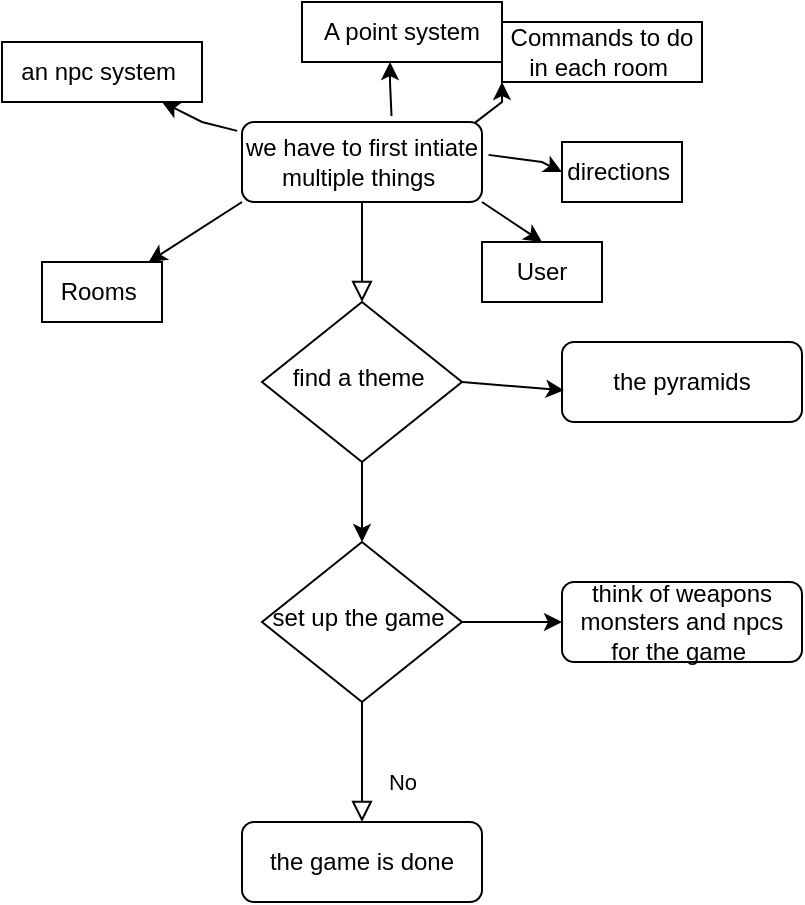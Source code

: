 <mxfile version="21.2.1" type="github">
  <diagram id="C5RBs43oDa-KdzZeNtuy" name="Page-1">
    <mxGraphModel dx="1434" dy="796" grid="1" gridSize="10" guides="1" tooltips="1" connect="1" arrows="1" fold="1" page="1" pageScale="1" pageWidth="827" pageHeight="1169" math="0" shadow="0">
      <root>
        <mxCell id="WIyWlLk6GJQsqaUBKTNV-0" />
        <mxCell id="WIyWlLk6GJQsqaUBKTNV-1" parent="WIyWlLk6GJQsqaUBKTNV-0" />
        <mxCell id="FI132T4T9eKxhuGSnaW4-11" value="" style="rounded=0;html=1;jettySize=auto;orthogonalLoop=1;fontSize=11;endArrow=block;endFill=0;endSize=8;strokeWidth=1;shadow=0;labelBackgroundColor=none;edgeStyle=orthogonalEdgeStyle;" edge="1" parent="WIyWlLk6GJQsqaUBKTNV-1" source="FI132T4T9eKxhuGSnaW4-12" target="FI132T4T9eKxhuGSnaW4-13">
          <mxGeometry relative="1" as="geometry" />
        </mxCell>
        <mxCell id="FI132T4T9eKxhuGSnaW4-12" value="we have to first intiate multiple things&amp;nbsp;" style="rounded=1;whiteSpace=wrap;html=1;fontSize=12;glass=0;strokeWidth=1;shadow=0;" vertex="1" parent="WIyWlLk6GJQsqaUBKTNV-1">
          <mxGeometry x="160" y="80" width="120" height="40" as="geometry" />
        </mxCell>
        <mxCell id="FI132T4T9eKxhuGSnaW4-13" value="find a theme&amp;nbsp;" style="rhombus;whiteSpace=wrap;html=1;shadow=0;fontFamily=Helvetica;fontSize=12;align=center;strokeWidth=1;spacing=6;spacingTop=-4;" vertex="1" parent="WIyWlLk6GJQsqaUBKTNV-1">
          <mxGeometry x="170" y="170" width="100" height="80" as="geometry" />
        </mxCell>
        <mxCell id="FI132T4T9eKxhuGSnaW4-14" value="the pyramids" style="rounded=1;whiteSpace=wrap;html=1;fontSize=12;glass=0;strokeWidth=1;shadow=0;" vertex="1" parent="WIyWlLk6GJQsqaUBKTNV-1">
          <mxGeometry x="320" y="190" width="120" height="40" as="geometry" />
        </mxCell>
        <mxCell id="FI132T4T9eKxhuGSnaW4-15" value="No" style="rounded=0;html=1;jettySize=auto;orthogonalLoop=1;fontSize=11;endArrow=block;endFill=0;endSize=8;strokeWidth=1;shadow=0;labelBackgroundColor=none;edgeStyle=orthogonalEdgeStyle;" edge="1" parent="WIyWlLk6GJQsqaUBKTNV-1" source="FI132T4T9eKxhuGSnaW4-16" target="FI132T4T9eKxhuGSnaW4-17">
          <mxGeometry x="0.333" y="20" relative="1" as="geometry">
            <mxPoint as="offset" />
          </mxGeometry>
        </mxCell>
        <mxCell id="FI132T4T9eKxhuGSnaW4-16" value="set up the game&amp;nbsp;" style="rhombus;whiteSpace=wrap;html=1;shadow=0;fontFamily=Helvetica;fontSize=12;align=center;strokeWidth=1;spacing=6;spacingTop=-4;" vertex="1" parent="WIyWlLk6GJQsqaUBKTNV-1">
          <mxGeometry x="170" y="290" width="100" height="80" as="geometry" />
        </mxCell>
        <mxCell id="FI132T4T9eKxhuGSnaW4-17" value="the game is done" style="rounded=1;whiteSpace=wrap;html=1;fontSize=12;glass=0;strokeWidth=1;shadow=0;" vertex="1" parent="WIyWlLk6GJQsqaUBKTNV-1">
          <mxGeometry x="160" y="430" width="120" height="40" as="geometry" />
        </mxCell>
        <mxCell id="FI132T4T9eKxhuGSnaW4-18" value="think of weapons monsters and npcs for the game&amp;nbsp;" style="rounded=1;whiteSpace=wrap;html=1;fontSize=12;glass=0;strokeWidth=1;shadow=0;" vertex="1" parent="WIyWlLk6GJQsqaUBKTNV-1">
          <mxGeometry x="320" y="310" width="120" height="40" as="geometry" />
        </mxCell>
        <mxCell id="FI132T4T9eKxhuGSnaW4-19" value="" style="endArrow=classic;html=1;rounded=0;exitX=0;exitY=1;exitDx=0;exitDy=0;" edge="1" parent="WIyWlLk6GJQsqaUBKTNV-1" source="FI132T4T9eKxhuGSnaW4-12" target="FI132T4T9eKxhuGSnaW4-20">
          <mxGeometry width="50" height="50" relative="1" as="geometry">
            <mxPoint x="150" y="90" as="sourcePoint" />
            <mxPoint x="120" y="150" as="targetPoint" />
            <Array as="points" />
          </mxGeometry>
        </mxCell>
        <mxCell id="FI132T4T9eKxhuGSnaW4-20" value="Rooms&amp;nbsp;" style="rounded=0;whiteSpace=wrap;html=1;" vertex="1" parent="WIyWlLk6GJQsqaUBKTNV-1">
          <mxGeometry x="60" y="150" width="60" height="30" as="geometry" />
        </mxCell>
        <mxCell id="FI132T4T9eKxhuGSnaW4-21" value="User" style="rounded=0;whiteSpace=wrap;html=1;" vertex="1" parent="WIyWlLk6GJQsqaUBKTNV-1">
          <mxGeometry x="280" y="140" width="60" height="30" as="geometry" />
        </mxCell>
        <mxCell id="FI132T4T9eKxhuGSnaW4-22" value="" style="endArrow=classic;html=1;rounded=0;exitX=0;exitY=1;exitDx=0;exitDy=0;entryX=0.5;entryY=0;entryDx=0;entryDy=0;" edge="1" parent="WIyWlLk6GJQsqaUBKTNV-1" target="FI132T4T9eKxhuGSnaW4-21">
          <mxGeometry width="50" height="50" relative="1" as="geometry">
            <mxPoint x="280" y="120" as="sourcePoint" />
            <mxPoint x="233" y="150" as="targetPoint" />
            <Array as="points" />
          </mxGeometry>
        </mxCell>
        <mxCell id="FI132T4T9eKxhuGSnaW4-23" value="directions&amp;nbsp;" style="rounded=0;whiteSpace=wrap;html=1;" vertex="1" parent="WIyWlLk6GJQsqaUBKTNV-1">
          <mxGeometry x="320" y="90" width="60" height="30" as="geometry" />
        </mxCell>
        <mxCell id="FI132T4T9eKxhuGSnaW4-24" value="" style="endArrow=classic;html=1;rounded=0;exitX=1.027;exitY=0.411;exitDx=0;exitDy=0;entryX=0;entryY=0.5;entryDx=0;entryDy=0;exitPerimeter=0;" edge="1" parent="WIyWlLk6GJQsqaUBKTNV-1" source="FI132T4T9eKxhuGSnaW4-12" target="FI132T4T9eKxhuGSnaW4-23">
          <mxGeometry width="50" height="50" relative="1" as="geometry">
            <mxPoint x="290" y="130" as="sourcePoint" />
            <mxPoint x="320" y="150" as="targetPoint" />
            <Array as="points">
              <mxPoint x="310" y="100" />
            </Array>
          </mxGeometry>
        </mxCell>
        <mxCell id="FI132T4T9eKxhuGSnaW4-25" value="Commands to do in each room&amp;nbsp;" style="rounded=0;whiteSpace=wrap;html=1;" vertex="1" parent="WIyWlLk6GJQsqaUBKTNV-1">
          <mxGeometry x="290" y="30" width="100" height="30" as="geometry" />
        </mxCell>
        <mxCell id="FI132T4T9eKxhuGSnaW4-26" value="" style="endArrow=classic;html=1;rounded=0;exitX=0.97;exitY=0.011;exitDx=0;exitDy=0;entryX=0;entryY=1;entryDx=0;entryDy=0;exitPerimeter=0;" edge="1" parent="WIyWlLk6GJQsqaUBKTNV-1" source="FI132T4T9eKxhuGSnaW4-12" target="FI132T4T9eKxhuGSnaW4-25">
          <mxGeometry width="50" height="50" relative="1" as="geometry">
            <mxPoint x="293" y="106" as="sourcePoint" />
            <mxPoint x="330" y="115" as="targetPoint" />
            <Array as="points">
              <mxPoint x="290" y="70" />
            </Array>
          </mxGeometry>
        </mxCell>
        <mxCell id="FI132T4T9eKxhuGSnaW4-27" value="A point system" style="rounded=0;whiteSpace=wrap;html=1;" vertex="1" parent="WIyWlLk6GJQsqaUBKTNV-1">
          <mxGeometry x="190" y="20" width="100" height="30" as="geometry" />
        </mxCell>
        <mxCell id="FI132T4T9eKxhuGSnaW4-28" value="" style="endArrow=classic;html=1;rounded=0;exitX=0.623;exitY=-0.075;exitDx=0;exitDy=0;entryX=0;entryY=1;entryDx=0;entryDy=0;exitPerimeter=0;" edge="1" parent="WIyWlLk6GJQsqaUBKTNV-1" source="FI132T4T9eKxhuGSnaW4-12">
          <mxGeometry width="50" height="50" relative="1" as="geometry">
            <mxPoint x="220" y="70" as="sourcePoint" />
            <mxPoint x="234" y="50" as="targetPoint" />
            <Array as="points">
              <mxPoint x="234" y="60" />
            </Array>
          </mxGeometry>
        </mxCell>
        <mxCell id="FI132T4T9eKxhuGSnaW4-29" value="an npc system&amp;nbsp;" style="rounded=0;whiteSpace=wrap;html=1;" vertex="1" parent="WIyWlLk6GJQsqaUBKTNV-1">
          <mxGeometry x="40" y="40" width="100" height="30" as="geometry" />
        </mxCell>
        <mxCell id="FI132T4T9eKxhuGSnaW4-30" value="" style="endArrow=classic;html=1;rounded=0;exitX=-0.02;exitY=0.111;exitDx=0;exitDy=0;exitPerimeter=0;" edge="1" parent="WIyWlLk6GJQsqaUBKTNV-1" source="FI132T4T9eKxhuGSnaW4-12" target="FI132T4T9eKxhuGSnaW4-29">
          <mxGeometry width="50" height="50" relative="1" as="geometry">
            <mxPoint x="141" y="97" as="sourcePoint" />
            <mxPoint x="140" y="70" as="targetPoint" />
            <Array as="points">
              <mxPoint x="140" y="80" />
            </Array>
          </mxGeometry>
        </mxCell>
        <mxCell id="FI132T4T9eKxhuGSnaW4-31" value="" style="endArrow=classic;html=1;rounded=0;exitX=1;exitY=0.5;exitDx=0;exitDy=0;entryX=0.008;entryY=0.604;entryDx=0;entryDy=0;entryPerimeter=0;" edge="1" parent="WIyWlLk6GJQsqaUBKTNV-1" source="FI132T4T9eKxhuGSnaW4-13" target="FI132T4T9eKxhuGSnaW4-14">
          <mxGeometry width="50" height="50" relative="1" as="geometry">
            <mxPoint x="300" y="200" as="sourcePoint" />
            <mxPoint x="350" y="150" as="targetPoint" />
          </mxGeometry>
        </mxCell>
        <mxCell id="FI132T4T9eKxhuGSnaW4-32" value="" style="endArrow=classic;html=1;rounded=0;exitX=0.5;exitY=1;exitDx=0;exitDy=0;entryX=0.5;entryY=0;entryDx=0;entryDy=0;" edge="1" parent="WIyWlLk6GJQsqaUBKTNV-1" source="FI132T4T9eKxhuGSnaW4-13" target="FI132T4T9eKxhuGSnaW4-16">
          <mxGeometry width="50" height="50" relative="1" as="geometry">
            <mxPoint x="300" y="260" as="sourcePoint" />
            <mxPoint x="350" y="210" as="targetPoint" />
          </mxGeometry>
        </mxCell>
        <mxCell id="FI132T4T9eKxhuGSnaW4-33" value="" style="endArrow=classic;html=1;rounded=0;exitX=1;exitY=0.5;exitDx=0;exitDy=0;" edge="1" parent="WIyWlLk6GJQsqaUBKTNV-1" source="FI132T4T9eKxhuGSnaW4-16" target="FI132T4T9eKxhuGSnaW4-18">
          <mxGeometry width="50" height="50" relative="1" as="geometry">
            <mxPoint x="300" y="260" as="sourcePoint" />
            <mxPoint x="350" y="210" as="targetPoint" />
          </mxGeometry>
        </mxCell>
      </root>
    </mxGraphModel>
  </diagram>
</mxfile>
